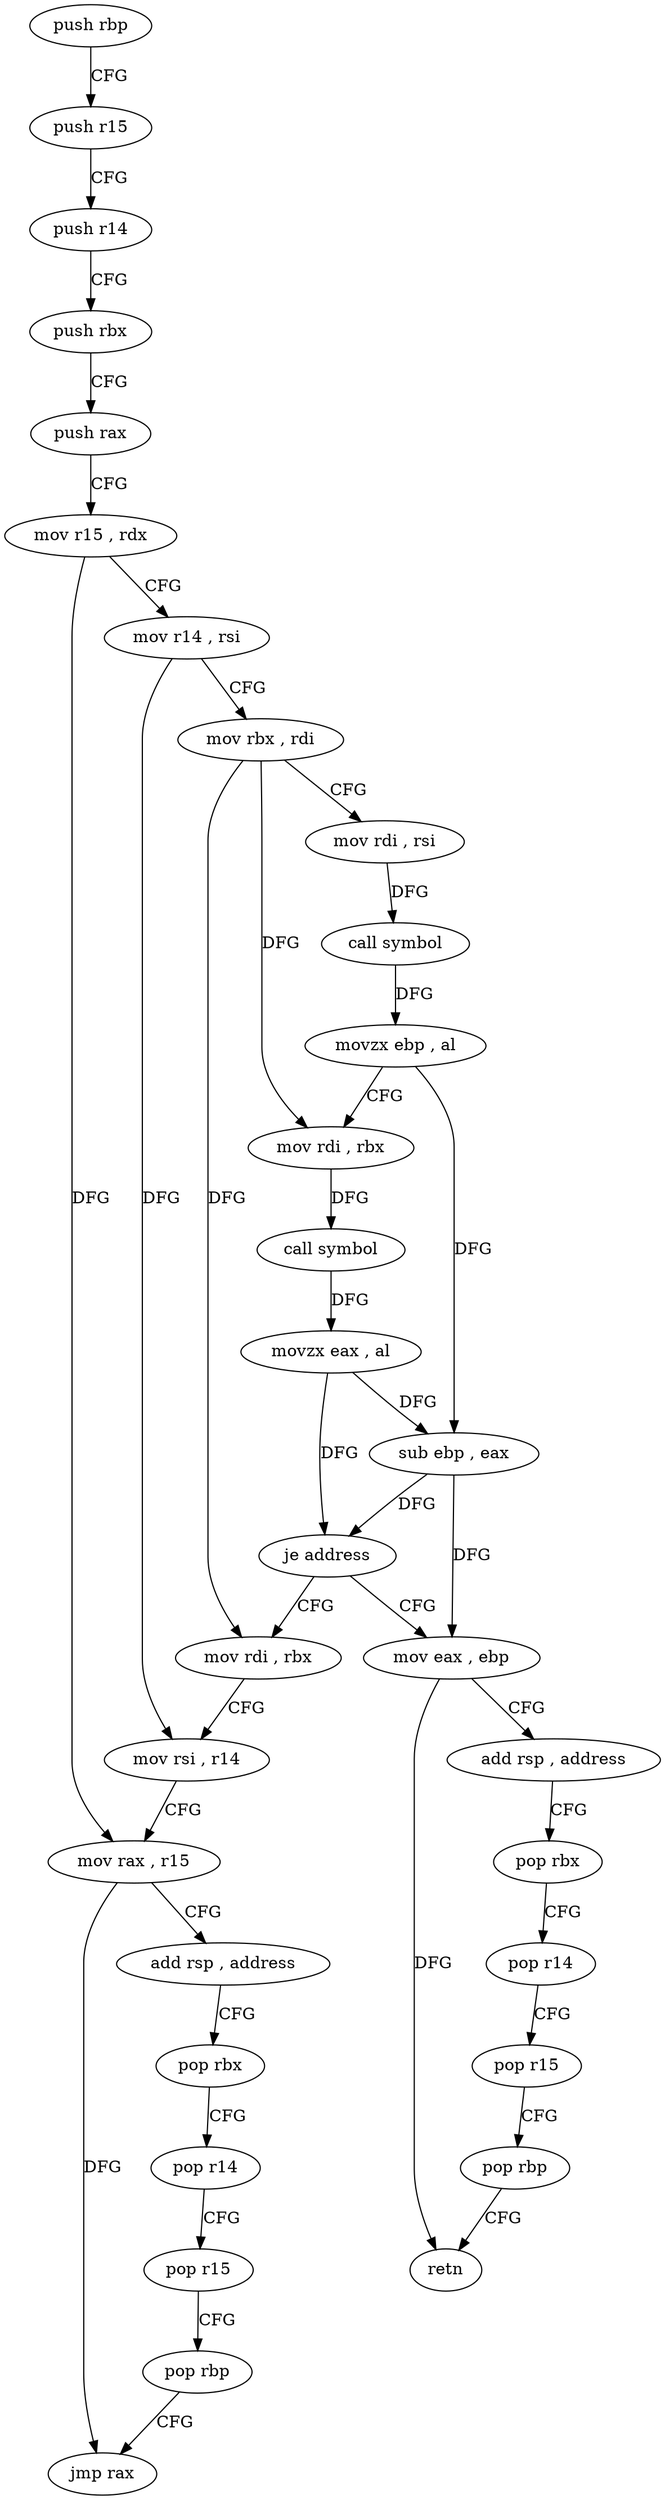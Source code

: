 digraph "func" {
"4225920" [label = "push rbp" ]
"4225921" [label = "push r15" ]
"4225923" [label = "push r14" ]
"4225925" [label = "push rbx" ]
"4225926" [label = "push rax" ]
"4225927" [label = "mov r15 , rdx" ]
"4225930" [label = "mov r14 , rsi" ]
"4225933" [label = "mov rbx , rdi" ]
"4225936" [label = "mov rdi , rsi" ]
"4225939" [label = "call symbol" ]
"4225944" [label = "movzx ebp , al" ]
"4225947" [label = "mov rdi , rbx" ]
"4225950" [label = "call symbol" ]
"4225955" [label = "movzx eax , al" ]
"4225958" [label = "sub ebp , eax" ]
"4225960" [label = "je address" ]
"4225975" [label = "mov rdi , rbx" ]
"4225962" [label = "mov eax , ebp" ]
"4225978" [label = "mov rsi , r14" ]
"4225981" [label = "mov rax , r15" ]
"4225984" [label = "add rsp , address" ]
"4225988" [label = "pop rbx" ]
"4225989" [label = "pop r14" ]
"4225991" [label = "pop r15" ]
"4225993" [label = "pop rbp" ]
"4225994" [label = "jmp rax" ]
"4225964" [label = "add rsp , address" ]
"4225968" [label = "pop rbx" ]
"4225969" [label = "pop r14" ]
"4225971" [label = "pop r15" ]
"4225973" [label = "pop rbp" ]
"4225974" [label = "retn" ]
"4225920" -> "4225921" [ label = "CFG" ]
"4225921" -> "4225923" [ label = "CFG" ]
"4225923" -> "4225925" [ label = "CFG" ]
"4225925" -> "4225926" [ label = "CFG" ]
"4225926" -> "4225927" [ label = "CFG" ]
"4225927" -> "4225930" [ label = "CFG" ]
"4225927" -> "4225981" [ label = "DFG" ]
"4225930" -> "4225933" [ label = "CFG" ]
"4225930" -> "4225978" [ label = "DFG" ]
"4225933" -> "4225936" [ label = "CFG" ]
"4225933" -> "4225947" [ label = "DFG" ]
"4225933" -> "4225975" [ label = "DFG" ]
"4225936" -> "4225939" [ label = "DFG" ]
"4225939" -> "4225944" [ label = "DFG" ]
"4225944" -> "4225947" [ label = "CFG" ]
"4225944" -> "4225958" [ label = "DFG" ]
"4225947" -> "4225950" [ label = "DFG" ]
"4225950" -> "4225955" [ label = "DFG" ]
"4225955" -> "4225958" [ label = "DFG" ]
"4225955" -> "4225960" [ label = "DFG" ]
"4225958" -> "4225960" [ label = "DFG" ]
"4225958" -> "4225962" [ label = "DFG" ]
"4225960" -> "4225975" [ label = "CFG" ]
"4225960" -> "4225962" [ label = "CFG" ]
"4225975" -> "4225978" [ label = "CFG" ]
"4225962" -> "4225964" [ label = "CFG" ]
"4225962" -> "4225974" [ label = "DFG" ]
"4225978" -> "4225981" [ label = "CFG" ]
"4225981" -> "4225984" [ label = "CFG" ]
"4225981" -> "4225994" [ label = "DFG" ]
"4225984" -> "4225988" [ label = "CFG" ]
"4225988" -> "4225989" [ label = "CFG" ]
"4225989" -> "4225991" [ label = "CFG" ]
"4225991" -> "4225993" [ label = "CFG" ]
"4225993" -> "4225994" [ label = "CFG" ]
"4225964" -> "4225968" [ label = "CFG" ]
"4225968" -> "4225969" [ label = "CFG" ]
"4225969" -> "4225971" [ label = "CFG" ]
"4225971" -> "4225973" [ label = "CFG" ]
"4225973" -> "4225974" [ label = "CFG" ]
}
